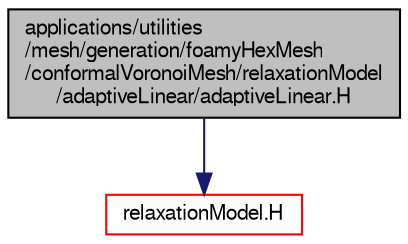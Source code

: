 digraph "applications/utilities/mesh/generation/foamyHexMesh/conformalVoronoiMesh/relaxationModel/adaptiveLinear/adaptiveLinear.H"
{
  bgcolor="transparent";
  edge [fontname="FreeSans",fontsize="10",labelfontname="FreeSans",labelfontsize="10"];
  node [fontname="FreeSans",fontsize="10",shape=record];
  Node0 [label="applications/utilities\l/mesh/generation/foamyHexMesh\l/conformalVoronoiMesh/relaxationModel\l/adaptiveLinear/adaptiveLinear.H",height=0.2,width=0.4,color="black", fillcolor="grey75", style="filled", fontcolor="black"];
  Node0 -> Node1 [color="midnightblue",fontsize="10",style="solid",fontname="FreeSans"];
  Node1 [label="relaxationModel.H",height=0.2,width=0.4,color="red",URL="$a18401.html"];
}
